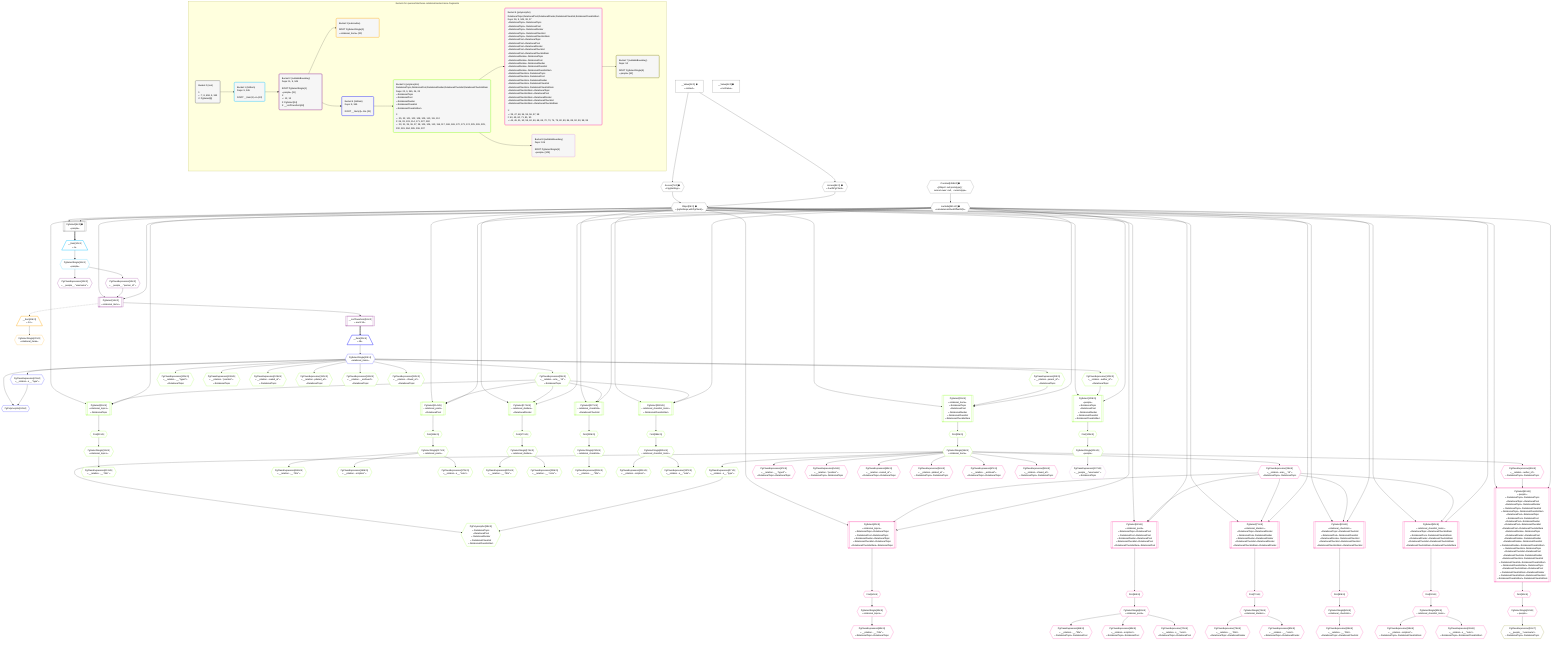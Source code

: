 %%{init: {'themeVariables': { 'fontSize': '12px'}}}%%
graph TD
    classDef path fill:#eee,stroke:#000,color:#000
    classDef plan fill:#fff,stroke-width:1px,color:#000
    classDef itemplan fill:#fff,stroke-width:2px,color:#000
    classDef unbatchedplan fill:#dff,stroke-width:1px,color:#000
    classDef sideeffectplan fill:#fcc,stroke-width:2px,color:#000
    classDef bucket fill:#f6f6f6,color:#000,stroke-width:2px,text-align:left


    %% plan dependencies
    PgSelect6[["PgSelect[6∈0] ➊<br />ᐸpeopleᐳ"]]:::plan
    Object9{{"Object[9∈0] ➊<br />ᐸ{pgSettings,withPgClient}ᐳ"}}:::plan
    Lambda345{{"Lambda[345∈0] ➊<br />ᐸcalculateLimitAndOffsetSQLᐳ"}}:::plan
    Object9 & Lambda345 --> PgSelect6
    Access7{{"Access[7∈0] ➊<br />ᐸ2.pgSettingsᐳ"}}:::plan
    Access8{{"Access[8∈0] ➊<br />ᐸ2.withPgClientᐳ"}}:::plan
    Access7 & Access8 --> Object9
    __Value2["__Value[2∈0] ➊<br />ᐸcontextᐳ"]:::plan
    __Value2 --> Access7
    __Value2 --> Access8
    Constant458{{"Constant[458∈0] ➊<br />ᐸ[Object: null prototype] {   cursorLower: null,   cursorUppeᐳ"}}:::plan
    Constant458 --> Lambda345
    __Value4["__Value[4∈0] ➊<br />ᐸrootValueᐳ"]:::plan
    __Item10[/"__Item[10∈1]<br />ᐸ6ᐳ"\]:::itemplan
    PgSelect6 ==> __Item10
    PgSelectSingle11{{"PgSelectSingle[11∈1]<br />ᐸpeopleᐳ"}}:::plan
    __Item10 --> PgSelectSingle11
    PgSelect14[["PgSelect[14∈2]<br />ᐸrelational_itemsᐳ"]]:::plan
    PgClassExpression13{{"PgClassExpression[13∈2]<br />ᐸ__people__.”person_id”ᐳ"}}:::plan
    Object9 & PgClassExpression13 & Lambda345 --> PgSelect14
    PgClassExpression12{{"PgClassExpression[12∈2]<br />ᐸ__people__.”username”ᐳ"}}:::plan
    PgSelectSingle11 --> PgClassExpression12
    PgSelectSingle11 --> PgClassExpression13
    __ListTransform18[["__ListTransform[18∈2]<br />ᐸeach:14ᐳ"]]:::plan
    PgSelect14 --> __ListTransform18
    __Item19[/"__Item[19∈3]<br />ᐸ14ᐳ"\]:::itemplan
    PgSelect14 -.-> __Item19
    PgSelectSingle20{{"PgSelectSingle[20∈3]<br />ᐸrelational_itemsᐳ"}}:::plan
    __Item19 --> PgSelectSingle20
    PgPolymorphic24{{"PgPolymorphic[24∈4]"}}:::plan
    PgSelectSingle22{{"PgSelectSingle[22∈4]<br />ᐸrelational_itemsᐳ"}}:::plan
    PgClassExpression23{{"PgClassExpression[23∈4]<br />ᐸ__relation...s__.”type”ᐳ"}}:::plan
    PgSelectSingle22 & PgClassExpression23 --> PgPolymorphic24
    __Item21[/"__Item[21∈4]<br />ᐸ18ᐳ"\]:::itemplan
    __ListTransform18 ==> __Item21
    __Item21 --> PgSelectSingle22
    PgSelectSingle22 --> PgClassExpression23
    PgSelect26[["PgSelect[26∈5]<br />ᐸrelational_topicsᐳ<br />ᐳRelationalTopic"]]:::plan
    PgClassExpression25{{"PgClassExpression[25∈5]<br />ᐸ__relation...ems__.”id”ᐳ<br />ᐳRelationalTopic"}}:::plan
    Object9 & PgClassExpression25 & Lambda345 --> PgSelect26
    PgSelect33[["PgSelect[33∈5]<br />ᐸrelational_itemsᐳ<br />ᐳRelationalTopic<br />ᐳRelationalPost<br />ᐳRelationalDivider<br />ᐳRelationalChecklist<br />ᐳRelationalChecklistItem"]]:::plan
    PgClassExpression32{{"PgClassExpression[32∈5]<br />ᐸ__relation...parent_id”ᐳ<br />ᐳRelationalTopic"}}:::plan
    Object9 & PgClassExpression32 & Lambda345 --> PgSelect33
    PgSelect103[["PgSelect[103∈5]<br />ᐸpeopleᐳ<br />ᐳRelationalTopic<br />ᐳRelationalPost<br />ᐳRelationalDivider<br />ᐳRelationalChecklist<br />ᐳRelationalChecklistItem"]]:::plan
    PgClassExpression102{{"PgClassExpression[102∈5]<br />ᐸ__relation...author_id”ᐳ<br />ᐳRelationalTopic"}}:::plan
    Object9 & PgClassExpression102 & Lambda345 --> PgSelect103
    PgSelect114[["PgSelect[114∈5]<br />ᐸrelational_postsᐳ<br />ᐳRelationalPost"]]:::plan
    Object9 & PgClassExpression25 & Lambda345 --> PgSelect114
    PgSelect171[["PgSelect[171∈5]<br />ᐸrelational_dividersᐳ<br />ᐳRelationalDivider"]]:::plan
    Object9 & PgClassExpression25 & Lambda345 --> PgSelect171
    PgSelect227[["PgSelect[227∈5]<br />ᐸrelational_checklistsᐳ<br />ᐳRelationalChecklist"]]:::plan
    Object9 & PgClassExpression25 & Lambda345 --> PgSelect227
    PgSelect282[["PgSelect[282∈5]<br />ᐸrelational_checklist_itemsᐳ<br />ᐳRelationalChecklistItem"]]:::plan
    Object9 & PgClassExpression25 & Lambda345 --> PgSelect282
    PgPolymorphic38{{"PgPolymorphic[38∈5]<br />ᐳRelationalTopic<br />ᐳRelationalPost<br />ᐳRelationalDivider<br />ᐳRelationalChecklist<br />ᐳRelationalChecklistItem"}}:::plan
    PgSelectSingle36{{"PgSelectSingle[36∈5]<br />ᐸrelational_itemsᐳ"}}:::plan
    PgClassExpression37{{"PgClassExpression[37∈5]<br />ᐸ__relation...s__.”type”ᐳ"}}:::plan
    PgSelectSingle36 & PgClassExpression37 --> PgPolymorphic38
    PgSelectSingle22 --> PgClassExpression25
    First30{{"First[30∈5]"}}:::plan
    PgSelect26 --> First30
    PgSelectSingle31{{"PgSelectSingle[31∈5]<br />ᐸrelational_topicsᐳ"}}:::plan
    First30 --> PgSelectSingle31
    PgSelectSingle22 --> PgClassExpression32
    First35{{"First[35∈5]"}}:::plan
    PgSelect33 --> First35
    First35 --> PgSelectSingle36
    PgSelectSingle36 --> PgClassExpression37
    PgClassExpression101{{"PgClassExpression[101∈5]<br />ᐸ__relation...__.”type2”ᐳ<br />ᐳRelationalTopic"}}:::plan
    PgSelectSingle22 --> PgClassExpression101
    PgSelectSingle22 --> PgClassExpression102
    First105{{"First[105∈5]"}}:::plan
    PgSelect103 --> First105
    PgSelectSingle106{{"PgSelectSingle[106∈5]<br />ᐸpeopleᐳ"}}:::plan
    First105 --> PgSelectSingle106
    PgClassExpression108{{"PgClassExpression[108∈5]<br />ᐸ__relation...”position”ᐳ<br />ᐳRelationalTopic"}}:::plan
    PgSelectSingle22 --> PgClassExpression108
    PgClassExpression109{{"PgClassExpression[109∈5]<br />ᐸ__relation...reated_at”ᐳ<br />ᐳRelationalTopic"}}:::plan
    PgSelectSingle22 --> PgClassExpression109
    PgClassExpression110{{"PgClassExpression[110∈5]<br />ᐸ__relation...pdated_at”ᐳ<br />ᐳRelationalTopic"}}:::plan
    PgSelectSingle22 --> PgClassExpression110
    PgClassExpression111{{"PgClassExpression[111∈5]<br />ᐸ__relation..._archived”ᐳ<br />ᐳRelationalTopic"}}:::plan
    PgSelectSingle22 --> PgClassExpression111
    PgClassExpression112{{"PgClassExpression[112∈5]<br />ᐸ__relation...chived_at”ᐳ<br />ᐳRelationalTopic"}}:::plan
    PgSelectSingle22 --> PgClassExpression112
    PgClassExpression113{{"PgClassExpression[113∈5]<br />ᐸ__relation...__.”title”ᐳ"}}:::plan
    PgSelectSingle31 --> PgClassExpression113
    First116{{"First[116∈5]"}}:::plan
    PgSelect114 --> First116
    PgSelectSingle117{{"PgSelectSingle[117∈5]<br />ᐸrelational_postsᐳ"}}:::plan
    First116 --> PgSelectSingle117
    PgClassExpression168{{"PgClassExpression[168∈5]<br />ᐸ__relation...__.”title”ᐳ"}}:::plan
    PgSelectSingle117 --> PgClassExpression168
    PgClassExpression169{{"PgClassExpression[169∈5]<br />ᐸ__relation...scription”ᐳ"}}:::plan
    PgSelectSingle117 --> PgClassExpression169
    PgClassExpression170{{"PgClassExpression[170∈5]<br />ᐸ__relation...s__.”note”ᐳ"}}:::plan
    PgSelectSingle117 --> PgClassExpression170
    First173{{"First[173∈5]"}}:::plan
    PgSelect171 --> First173
    PgSelectSingle174{{"PgSelectSingle[174∈5]<br />ᐸrelational_dividersᐳ"}}:::plan
    First173 --> PgSelectSingle174
    PgClassExpression225{{"PgClassExpression[225∈5]<br />ᐸ__relation...__.”title”ᐳ"}}:::plan
    PgSelectSingle174 --> PgClassExpression225
    PgClassExpression226{{"PgClassExpression[226∈5]<br />ᐸ__relation...__.”color”ᐳ"}}:::plan
    PgSelectSingle174 --> PgClassExpression226
    First229{{"First[229∈5]"}}:::plan
    PgSelect227 --> First229
    PgSelectSingle230{{"PgSelectSingle[230∈5]<br />ᐸrelational_checklistsᐳ"}}:::plan
    First229 --> PgSelectSingle230
    PgClassExpression281{{"PgClassExpression[281∈5]<br />ᐸ__relation...__.”title”ᐳ"}}:::plan
    PgSelectSingle230 --> PgClassExpression281
    First284{{"First[284∈5]"}}:::plan
    PgSelect282 --> First284
    PgSelectSingle285{{"PgSelectSingle[285∈5]<br />ᐸrelational_checklist_itemsᐳ"}}:::plan
    First284 --> PgSelectSingle285
    PgClassExpression336{{"PgClassExpression[336∈5]<br />ᐸ__relation...scription”ᐳ"}}:::plan
    PgSelectSingle285 --> PgClassExpression336
    PgClassExpression337{{"PgClassExpression[337∈5]<br />ᐸ__relation...s__.”note”ᐳ"}}:::plan
    PgSelectSingle285 --> PgClassExpression337
    PgSelect40[["PgSelect[40∈6]<br />ᐸrelational_topicsᐳ<br />ᐳRelationalTopicᐳRelationalTopic<br />ᐳRelationalPostᐳRelationalTopic<br />ᐳRelationalDividerᐳRelationalTopic<br />ᐳRelationalChecklistᐳRelationalTopic<br />ᐳRelationalChecklistItemᐳRelationalTopic"]]:::plan
    PgClassExpression39{{"PgClassExpression[39∈6]<br />ᐸ__relation...ems__.”id”ᐳ<br />ᐳRelationalTopicᐳRelationalTopic"}}:::plan
    Object9 & PgClassExpression39 & Lambda345 --> PgSelect40
    PgSelect49[["PgSelect[49∈6]<br />ᐸpeopleᐳ<br />ᐳRelationalTopicᐳRelationalTopic<br />ᐳRelationalTopicᐳRelationalPost<br />ᐳRelationalTopicᐳRelationalDivider<br />ᐳRelationalTopicᐳRelationalChecklist<br />ᐳRelationalTopicᐳRelationalChecklistItem<br />ᐳRelationalPostᐳRelationalTopic<br />ᐳRelationalPostᐳRelationalPost<br />ᐳRelationalPostᐳRelationalDivider<br />ᐳRelationalPostᐳRelationalChecklist<br />ᐳRelationalPostᐳRelationalChecklistItem<br />ᐳRelationalDividerᐳRelationalTopic<br />ᐳRelationalDividerᐳRelationalPost<br />ᐳRelationalDividerᐳRelationalDivider<br />ᐳRelationalDividerᐳRelationalChecklist<br />ᐳRelationalDividerᐳRelationalChecklistItem<br />ᐳRelationalChecklistᐳRelationalTopic<br />ᐳRelationalChecklistᐳRelationalPost<br />ᐳRelationalChecklistᐳRelationalDivider<br />ᐳRelationalChecklistᐳRelationalChecklist<br />ᐳRelationalChecklistᐳRelationalChecklistItem<br />ᐳRelationalChecklistItemᐳRelationalTopic<br />ᐳRelationalChecklistItemᐳRelationalPost<br />ᐳRelationalChecklistItemᐳRelationalDivider<br />ᐳRelationalChecklistItemᐳRelationalChecklist<br />ᐳRelationalChecklistItemᐳRelationalChecklistItem"]]:::plan
    PgClassExpression48{{"PgClassExpression[48∈6]<br />ᐸ__relation...author_id”ᐳ<br />ᐳRelationalTopicᐳRelationalTopic"}}:::plan
    Object9 & PgClassExpression48 & Lambda345 --> PgSelect49
    PgSelect60[["PgSelect[60∈6]<br />ᐸrelational_postsᐳ<br />ᐳRelationalTopicᐳRelationalPost<br />ᐳRelationalPostᐳRelationalPost<br />ᐳRelationalDividerᐳRelationalPost<br />ᐳRelationalChecklistᐳRelationalPost<br />ᐳRelationalChecklistItemᐳRelationalPost"]]:::plan
    Object9 & PgClassExpression39 & Lambda345 --> PgSelect60
    PgSelect71[["PgSelect[71∈6]<br />ᐸrelational_dividersᐳ<br />ᐳRelationalTopicᐳRelationalDivider<br />ᐳRelationalPostᐳRelationalDivider<br />ᐳRelationalDividerᐳRelationalDivider<br />ᐳRelationalChecklistᐳRelationalDivider<br />ᐳRelationalChecklistItemᐳRelationalDivider"]]:::plan
    Object9 & PgClassExpression39 & Lambda345 --> PgSelect71
    PgSelect81[["PgSelect[81∈6]<br />ᐸrelational_checklistsᐳ<br />ᐳRelationalTopicᐳRelationalChecklist<br />ᐳRelationalPostᐳRelationalChecklist<br />ᐳRelationalDividerᐳRelationalChecklist<br />ᐳRelationalChecklistᐳRelationalChecklist<br />ᐳRelationalChecklistItemᐳRelationalChecklist"]]:::plan
    Object9 & PgClassExpression39 & Lambda345 --> PgSelect81
    PgSelect90[["PgSelect[90∈6]<br />ᐸrelational_checklist_itemsᐳ<br />ᐳRelationalTopicᐳRelationalChecklistItem<br />ᐳRelationalPostᐳRelationalChecklistItem<br />ᐳRelationalDividerᐳRelationalChecklistItem<br />ᐳRelationalChecklistᐳRelationalChecklistItem<br />ᐳRelationalChecklistItemᐳRelationalChecklistItem"]]:::plan
    Object9 & PgClassExpression39 & Lambda345 --> PgSelect90
    PgSelectSingle36 --> PgClassExpression39
    First44{{"First[44∈6]"}}:::plan
    PgSelect40 --> First44
    PgSelectSingle45{{"PgSelectSingle[45∈6]<br />ᐸrelational_topicsᐳ"}}:::plan
    First44 --> PgSelectSingle45
    PgClassExpression47{{"PgClassExpression[47∈6]<br />ᐸ__relation...__.”type2”ᐳ<br />ᐳRelationalTopicᐳRelationalTopic"}}:::plan
    PgSelectSingle36 --> PgClassExpression47
    PgSelectSingle36 --> PgClassExpression48
    First51{{"First[51∈6]"}}:::plan
    PgSelect49 --> First51
    PgSelectSingle52{{"PgSelectSingle[52∈6]<br />ᐸpeopleᐳ"}}:::plan
    First51 --> PgSelectSingle52
    PgClassExpression54{{"PgClassExpression[54∈6]<br />ᐸ__relation...”position”ᐳ<br />ᐳRelationalTopicᐳRelationalTopic"}}:::plan
    PgSelectSingle36 --> PgClassExpression54
    PgClassExpression55{{"PgClassExpression[55∈6]<br />ᐸ__relation...reated_at”ᐳ<br />ᐳRelationalTopicᐳRelationalTopic"}}:::plan
    PgSelectSingle36 --> PgClassExpression55
    PgClassExpression56{{"PgClassExpression[56∈6]<br />ᐸ__relation...pdated_at”ᐳ<br />ᐳRelationalTopicᐳRelationalTopic"}}:::plan
    PgSelectSingle36 --> PgClassExpression56
    PgClassExpression57{{"PgClassExpression[57∈6]<br />ᐸ__relation..._archived”ᐳ<br />ᐳRelationalTopicᐳRelationalTopic"}}:::plan
    PgSelectSingle36 --> PgClassExpression57
    PgClassExpression58{{"PgClassExpression[58∈6]<br />ᐸ__relation...chived_at”ᐳ<br />ᐳRelationalTopicᐳRelationalTopic"}}:::plan
    PgSelectSingle36 --> PgClassExpression58
    PgClassExpression59{{"PgClassExpression[59∈6]<br />ᐸ__relation...__.”title”ᐳ<br />ᐳRelationalTopicᐳRelationalTopic"}}:::plan
    PgSelectSingle45 --> PgClassExpression59
    First62{{"First[62∈6]"}}:::plan
    PgSelect60 --> First62
    PgSelectSingle63{{"PgSelectSingle[63∈6]<br />ᐸrelational_postsᐳ"}}:::plan
    First62 --> PgSelectSingle63
    PgClassExpression68{{"PgClassExpression[68∈6]<br />ᐸ__relation...__.”title”ᐳ<br />ᐳRelationalTopicᐳRelationalPost"}}:::plan
    PgSelectSingle63 --> PgClassExpression68
    PgClassExpression69{{"PgClassExpression[69∈6]<br />ᐸ__relation...scription”ᐳ<br />ᐳRelationalTopicᐳRelationalPost"}}:::plan
    PgSelectSingle63 --> PgClassExpression69
    PgClassExpression70{{"PgClassExpression[70∈6]<br />ᐸ__relation...s__.”note”ᐳ<br />ᐳRelationalTopicᐳRelationalPost"}}:::plan
    PgSelectSingle63 --> PgClassExpression70
    First73{{"First[73∈6]"}}:::plan
    PgSelect71 --> First73
    PgSelectSingle74{{"PgSelectSingle[74∈6]<br />ᐸrelational_dividersᐳ"}}:::plan
    First73 --> PgSelectSingle74
    PgClassExpression79{{"PgClassExpression[79∈6]<br />ᐸ__relation...__.”title”ᐳ<br />ᐳRelationalTopicᐳRelationalDivider"}}:::plan
    PgSelectSingle74 --> PgClassExpression79
    PgClassExpression80{{"PgClassExpression[80∈6]<br />ᐸ__relation...__.”color”ᐳ<br />ᐳRelationalTopicᐳRelationalDivider"}}:::plan
    PgSelectSingle74 --> PgClassExpression80
    First83{{"First[83∈6]"}}:::plan
    PgSelect81 --> First83
    PgSelectSingle84{{"PgSelectSingle[84∈6]<br />ᐸrelational_checklistsᐳ"}}:::plan
    First83 --> PgSelectSingle84
    PgClassExpression89{{"PgClassExpression[89∈6]<br />ᐸ__relation...__.”title”ᐳ<br />ᐳRelationalTopicᐳRelationalChecklist"}}:::plan
    PgSelectSingle84 --> PgClassExpression89
    First92{{"First[92∈6]"}}:::plan
    PgSelect90 --> First92
    PgSelectSingle93{{"PgSelectSingle[93∈6]<br />ᐸrelational_checklist_itemsᐳ"}}:::plan
    First92 --> PgSelectSingle93
    PgClassExpression98{{"PgClassExpression[98∈6]<br />ᐸ__relation...scription”ᐳ<br />ᐳRelationalTopicᐳRelationalChecklistItem"}}:::plan
    PgSelectSingle93 --> PgClassExpression98
    PgClassExpression99{{"PgClassExpression[99∈6]<br />ᐸ__relation...s__.”note”ᐳ<br />ᐳRelationalTopicᐳRelationalChecklistItem"}}:::plan
    PgSelectSingle93 --> PgClassExpression99
    PgClassExpression53{{"PgClassExpression[53∈7]<br />ᐸ__people__.”username”ᐳ<br />ᐳRelationalTopicᐳRelationalTopic"}}:::plan
    PgSelectSingle52 --> PgClassExpression53
    PgClassExpression107{{"PgClassExpression[107∈8]<br />ᐸ__people__.”username”ᐳ<br />ᐳRelationalTopic"}}:::plan
    PgSelectSingle106 --> PgClassExpression107

    %% define steps

    subgraph "Buckets for queries/interfaces-relational/nested-more-fragments"
    Bucket0("Bucket 0 (root)<br /><br />1: <br />ᐳ: 7, 8, 458, 9, 345<br />2: PgSelect[6]"):::bucket
    classDef bucket0 stroke:#696969
    class Bucket0,__Value2,__Value4,PgSelect6,Access7,Access8,Object9,Lambda345,Constant458 bucket0
    Bucket1("Bucket 1 (listItem)<br />Deps: 9, 345<br /><br />ROOT __Item{1}ᐸ6ᐳ[10]"):::bucket
    classDef bucket1 stroke:#00bfff
    class Bucket1,__Item10,PgSelectSingle11 bucket1
    Bucket2("Bucket 2 (nullableBoundary)<br />Deps: 11, 9, 345<br /><br />ROOT PgSelectSingle{1}ᐸpeopleᐳ[11]<br />1: <br />ᐳ: 12, 13<br />2: PgSelect[14]<br />3: __ListTransform[18]"):::bucket
    classDef bucket2 stroke:#7f007f
    class Bucket2,PgClassExpression12,PgClassExpression13,PgSelect14,__ListTransform18 bucket2
    Bucket3("Bucket 3 (subroutine)<br /><br />ROOT PgSelectSingle{3}ᐸrelational_itemsᐳ[20]"):::bucket
    classDef bucket3 stroke:#ffa500
    class Bucket3,__Item19,PgSelectSingle20 bucket3
    Bucket4("Bucket 4 (listItem)<br />Deps: 9, 345<br /><br />ROOT __Item{4}ᐸ18ᐳ[21]"):::bucket
    classDef bucket4 stroke:#0000ff
    class Bucket4,__Item21,PgSelectSingle22,PgClassExpression23,PgPolymorphic24 bucket4
    Bucket5("Bucket 5 (polymorphic)<br />RelationalTopic,RelationalPost,RelationalDivider,RelationalChecklist,RelationalChecklistItem<br />Deps: 22, 9, 345, 24, 23<br />ᐳRelationalTopic<br />ᐳRelationalPost<br />ᐳRelationalDivider<br />ᐳRelationalChecklist<br />ᐳRelationalChecklistItem<br /><br />1: <br />ᐳ: 25, 32, 101, 102, 108, 109, 110, 111, 112<br />2: 26, 33, 103, 114, 171, 227, 282<br />ᐳ: 30, 31, 35, 36, 37, 38, 105, 106, 113, 116, 117, 168, 169, 170, 173, 174, 225, 226, 229, 230, 281, 284, 285, 336, 337"):::bucket
    classDef bucket5 stroke:#7fff00
    class Bucket5,PgClassExpression25,PgSelect26,First30,PgSelectSingle31,PgClassExpression32,PgSelect33,First35,PgSelectSingle36,PgClassExpression37,PgPolymorphic38,PgClassExpression101,PgClassExpression102,PgSelect103,First105,PgSelectSingle106,PgClassExpression108,PgClassExpression109,PgClassExpression110,PgClassExpression111,PgClassExpression112,PgClassExpression113,PgSelect114,First116,PgSelectSingle117,PgClassExpression168,PgClassExpression169,PgClassExpression170,PgSelect171,First173,PgSelectSingle174,PgClassExpression225,PgClassExpression226,PgSelect227,First229,PgSelectSingle230,PgClassExpression281,PgSelect282,First284,PgSelectSingle285,PgClassExpression336,PgClassExpression337 bucket5
    Bucket6("Bucket 6 (polymorphic)<br />RelationalTopic,RelationalPost,RelationalDivider,RelationalChecklist,RelationalChecklistItem<br />Deps: 36, 9, 345, 38, 37<br />ᐳRelationalTopicᐳRelationalTopic<br />ᐳRelationalTopicᐳRelationalPost<br />ᐳRelationalTopicᐳRelationalDivider<br />ᐳRelationalTopicᐳRelationalChecklist<br />ᐳRelationalTopicᐳRelationalChecklistItem<br />ᐳRelationalPostᐳRelationalTopic<br />ᐳRelationalPostᐳRelationalPost<br />ᐳRelationalPostᐳRelationalDivider<br />ᐳRelationalPostᐳRelationalChecklist<br />ᐳRelationalPostᐳRelationalChecklistItem<br />ᐳRelationalDividerᐳRelationalTopic<br />ᐳRelationalDividerᐳRelationalPost<br />ᐳRelationalDividerᐳRelationalDivider<br />ᐳRelationalDividerᐳRelationalChecklist<br />ᐳRelationalDividerᐳRelationalChecklistItem<br />ᐳRelationalChecklistᐳRelationalTopic<br />ᐳRelationalChecklistᐳRelationalPost<br />ᐳRelationalChecklistᐳRelationalDivider<br />ᐳRelationalChecklistᐳRelationalChecklist<br />ᐳRelationalChecklistᐳRelationalChecklistItem<br />ᐳRelationalChecklistItemᐳRelationalTopic<br />ᐳRelationalChecklistItemᐳRelationalPost<br />ᐳRelationalChecklistItemᐳRelationalDivider<br />ᐳRelationalChecklistItemᐳRelationalChecklist<br />ᐳRelationalChecklistItemᐳRelationalChecklistItem<br /><br />1: <br />ᐳ: 39, 47, 48, 54, 55, 56, 57, 58<br />2: 40, 49, 60, 71, 81, 90<br />ᐳ: 44, 45, 51, 52, 59, 62, 63, 68, 69, 70, 73, 74, 79, 80, 83, 84, 89, 92, 93, 98, 99"):::bucket
    classDef bucket6 stroke:#ff1493
    class Bucket6,PgClassExpression39,PgSelect40,First44,PgSelectSingle45,PgClassExpression47,PgClassExpression48,PgSelect49,First51,PgSelectSingle52,PgClassExpression54,PgClassExpression55,PgClassExpression56,PgClassExpression57,PgClassExpression58,PgClassExpression59,PgSelect60,First62,PgSelectSingle63,PgClassExpression68,PgClassExpression69,PgClassExpression70,PgSelect71,First73,PgSelectSingle74,PgClassExpression79,PgClassExpression80,PgSelect81,First83,PgSelectSingle84,PgClassExpression89,PgSelect90,First92,PgSelectSingle93,PgClassExpression98,PgClassExpression99 bucket6
    Bucket7("Bucket 7 (nullableBoundary)<br />Deps: 52<br /><br />ROOT PgSelectSingle{6}ᐸpeopleᐳ[52]"):::bucket
    classDef bucket7 stroke:#808000
    class Bucket7,PgClassExpression53 bucket7
    Bucket8("Bucket 8 (nullableBoundary)<br />Deps: 106<br /><br />ROOT PgSelectSingle{5}ᐸpeopleᐳ[106]"):::bucket
    classDef bucket8 stroke:#dda0dd
    class Bucket8,PgClassExpression107 bucket8
    Bucket0 --> Bucket1
    Bucket1 --> Bucket2
    Bucket2 --> Bucket3 & Bucket4
    Bucket4 --> Bucket5
    Bucket5 --> Bucket6 & Bucket8
    Bucket6 --> Bucket7
    end